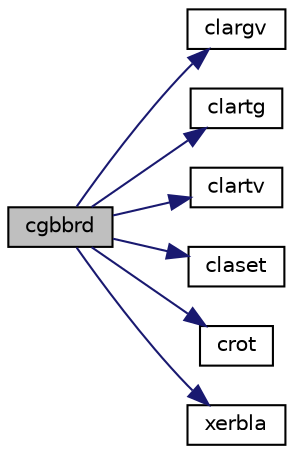 digraph "cgbbrd"
{
 // LATEX_PDF_SIZE
  edge [fontname="Helvetica",fontsize="10",labelfontname="Helvetica",labelfontsize="10"];
  node [fontname="Helvetica",fontsize="10",shape=record];
  rankdir="LR";
  Node1 [label="cgbbrd",height=0.2,width=0.4,color="black", fillcolor="grey75", style="filled", fontcolor="black",tooltip="CGBBRD"];
  Node1 -> Node2 [color="midnightblue",fontsize="10",style="solid",fontname="Helvetica"];
  Node2 [label="clargv",height=0.2,width=0.4,color="black", fillcolor="white", style="filled",URL="$clargv_8f.html#a68a1ee847b10379867e914776e69e6de",tooltip="CLARGV generates a vector of plane rotations with real cosines and complex sines."];
  Node1 -> Node3 [color="midnightblue",fontsize="10",style="solid",fontname="Helvetica"];
  Node3 [label="clartg",height=0.2,width=0.4,color="black", fillcolor="white", style="filled",URL="$clartg_8f90.html#a45afd4405cf6da478ce4de9576303369",tooltip="CLARTG generates a plane rotation with real cosine and complex sine."];
  Node1 -> Node4 [color="midnightblue",fontsize="10",style="solid",fontname="Helvetica"];
  Node4 [label="clartv",height=0.2,width=0.4,color="black", fillcolor="white", style="filled",URL="$clartv_8f.html#a1cb1e0f8dfefddc7edc4f48badeb35ce",tooltip="CLARTV applies a vector of plane rotations with real cosines and complex sines to the elements of a p..."];
  Node1 -> Node5 [color="midnightblue",fontsize="10",style="solid",fontname="Helvetica"];
  Node5 [label="claset",height=0.2,width=0.4,color="black", fillcolor="white", style="filled",URL="$claset_8f.html#a3666a7cae5a324eab6ae01b5155f1f5b",tooltip="CLASET initializes the off-diagonal elements and the diagonal elements of a matrix to given values."];
  Node1 -> Node6 [color="midnightblue",fontsize="10",style="solid",fontname="Helvetica"];
  Node6 [label="crot",height=0.2,width=0.4,color="black", fillcolor="white", style="filled",URL="$crot_8f.html#a4afb8af3ae70d2f82fffafe91e933c12",tooltip="CROT applies a plane rotation with real cosine and complex sine to a pair of complex vectors."];
  Node1 -> Node7 [color="midnightblue",fontsize="10",style="solid",fontname="Helvetica"];
  Node7 [label="xerbla",height=0.2,width=0.4,color="black", fillcolor="white", style="filled",URL="$xerbla_8f.html#a377ee61015baf8dea7770b3a404b1c07",tooltip="XERBLA"];
}
